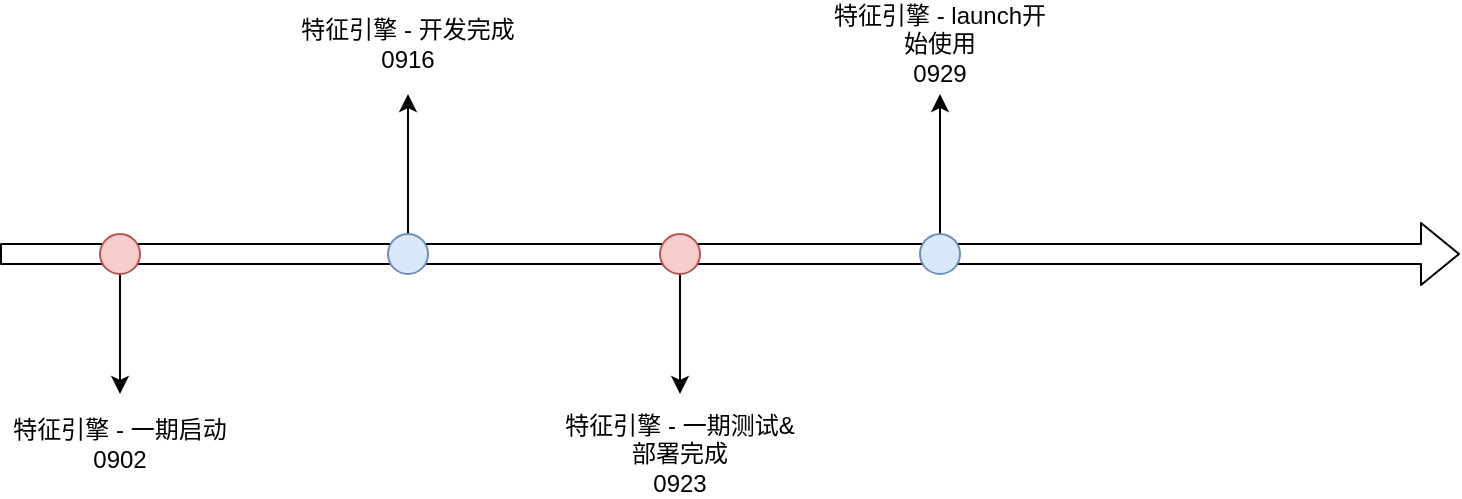<mxfile version="13.6.6" type="github">
  <diagram id="rcp3pEE-7lTvaWBj_Qyv" name="Page-1">
    <mxGraphModel dx="1261" dy="794" grid="1" gridSize="10" guides="1" tooltips="1" connect="1" arrows="1" fold="1" page="1" pageScale="1" pageWidth="827" pageHeight="1169" math="0" shadow="0">
      <root>
        <mxCell id="0" />
        <mxCell id="1" parent="0" />
        <mxCell id="uwBnBX3pxRv0StW7nRhz-1" value="" style="shape=flexArrow;endArrow=classic;html=1;" edge="1" parent="1">
          <mxGeometry width="50" height="50" relative="1" as="geometry">
            <mxPoint x="150" y="330" as="sourcePoint" />
            <mxPoint x="880" y="330" as="targetPoint" />
          </mxGeometry>
        </mxCell>
        <mxCell id="uwBnBX3pxRv0StW7nRhz-19" value="" style="group" vertex="1" connectable="0" parent="1">
          <mxGeometry x="294" y="210" width="120" height="130" as="geometry" />
        </mxCell>
        <mxCell id="uwBnBX3pxRv0StW7nRhz-6" value="" style="endArrow=classic;html=1;exitX=0.5;exitY=0;exitDx=0;exitDy=0;" edge="1" parent="uwBnBX3pxRv0StW7nRhz-19" source="uwBnBX3pxRv0StW7nRhz-7">
          <mxGeometry width="50" height="50" relative="1" as="geometry">
            <mxPoint x="106" y="60" as="sourcePoint" />
            <mxPoint x="60" y="40" as="targetPoint" />
          </mxGeometry>
        </mxCell>
        <mxCell id="uwBnBX3pxRv0StW7nRhz-7" value="" style="ellipse;whiteSpace=wrap;html=1;aspect=fixed;fillColor=#dae8fc;strokeColor=#6c8ebf;" vertex="1" parent="uwBnBX3pxRv0StW7nRhz-19">
          <mxGeometry x="50" y="110" width="20" height="20" as="geometry" />
        </mxCell>
        <mxCell id="uwBnBX3pxRv0StW7nRhz-8" value="" style="endArrow=classic;html=1;" edge="1" parent="uwBnBX3pxRv0StW7nRhz-19" target="uwBnBX3pxRv0StW7nRhz-7">
          <mxGeometry width="50" height="50" relative="1" as="geometry">
            <mxPoint x="60" y="120" as="sourcePoint" />
            <mxPoint x="60" y="220" as="targetPoint" />
          </mxGeometry>
        </mxCell>
        <mxCell id="uwBnBX3pxRv0StW7nRhz-9" value="特征引擎 - 开发完成&lt;br&gt;0916" style="text;html=1;strokeColor=none;fillColor=none;align=center;verticalAlign=middle;whiteSpace=wrap;rounded=0;" vertex="1" parent="uwBnBX3pxRv0StW7nRhz-19">
          <mxGeometry width="120" height="30" as="geometry" />
        </mxCell>
        <mxCell id="uwBnBX3pxRv0StW7nRhz-20" value="" style="group" vertex="1" connectable="0" parent="1">
          <mxGeometry x="150" y="320" width="120" height="120" as="geometry" />
        </mxCell>
        <mxCell id="uwBnBX3pxRv0StW7nRhz-2" value="" style="endArrow=classic;html=1;" edge="1" parent="uwBnBX3pxRv0StW7nRhz-20" source="uwBnBX3pxRv0StW7nRhz-3">
          <mxGeometry width="50" height="50" relative="1" as="geometry">
            <mxPoint x="60" y="10" as="sourcePoint" />
            <mxPoint x="60" y="80" as="targetPoint" />
          </mxGeometry>
        </mxCell>
        <mxCell id="uwBnBX3pxRv0StW7nRhz-3" value="" style="ellipse;whiteSpace=wrap;html=1;aspect=fixed;fillColor=#f8cecc;strokeColor=#b85450;" vertex="1" parent="uwBnBX3pxRv0StW7nRhz-20">
          <mxGeometry x="50" width="20" height="20" as="geometry" />
        </mxCell>
        <mxCell id="uwBnBX3pxRv0StW7nRhz-4" value="" style="endArrow=classic;html=1;" edge="1" parent="uwBnBX3pxRv0StW7nRhz-20" target="uwBnBX3pxRv0StW7nRhz-3">
          <mxGeometry width="50" height="50" relative="1" as="geometry">
            <mxPoint x="60" y="10" as="sourcePoint" />
            <mxPoint x="60" y="110" as="targetPoint" />
          </mxGeometry>
        </mxCell>
        <mxCell id="uwBnBX3pxRv0StW7nRhz-5" value="特征引擎 - 一期启动&lt;br&gt;0902" style="text;html=1;strokeColor=none;fillColor=none;align=center;verticalAlign=middle;whiteSpace=wrap;rounded=0;" vertex="1" parent="uwBnBX3pxRv0StW7nRhz-20">
          <mxGeometry y="90" width="120" height="30" as="geometry" />
        </mxCell>
        <mxCell id="uwBnBX3pxRv0StW7nRhz-21" value="" style="group" vertex="1" connectable="0" parent="1">
          <mxGeometry x="430" y="320" width="120" height="130" as="geometry" />
        </mxCell>
        <mxCell id="uwBnBX3pxRv0StW7nRhz-11" value="" style="endArrow=classic;html=1;" edge="1" parent="uwBnBX3pxRv0StW7nRhz-21" source="uwBnBX3pxRv0StW7nRhz-12">
          <mxGeometry width="50" height="50" relative="1" as="geometry">
            <mxPoint x="60" y="10" as="sourcePoint" />
            <mxPoint x="60" y="80" as="targetPoint" />
          </mxGeometry>
        </mxCell>
        <mxCell id="uwBnBX3pxRv0StW7nRhz-12" value="" style="ellipse;whiteSpace=wrap;html=1;aspect=fixed;fillColor=#f8cecc;strokeColor=#b85450;" vertex="1" parent="uwBnBX3pxRv0StW7nRhz-21">
          <mxGeometry x="50" width="20" height="20" as="geometry" />
        </mxCell>
        <mxCell id="uwBnBX3pxRv0StW7nRhz-13" value="" style="endArrow=classic;html=1;" edge="1" parent="uwBnBX3pxRv0StW7nRhz-21" target="uwBnBX3pxRv0StW7nRhz-12">
          <mxGeometry width="50" height="50" relative="1" as="geometry">
            <mxPoint x="60" y="10" as="sourcePoint" />
            <mxPoint x="60" y="110" as="targetPoint" />
          </mxGeometry>
        </mxCell>
        <mxCell id="uwBnBX3pxRv0StW7nRhz-14" value="特征引擎 - 一期测试&amp;amp;部署完成&lt;br&gt;0923" style="text;html=1;strokeColor=none;fillColor=none;align=center;verticalAlign=middle;whiteSpace=wrap;rounded=0;" vertex="1" parent="uwBnBX3pxRv0StW7nRhz-21">
          <mxGeometry y="90" width="120" height="40" as="geometry" />
        </mxCell>
        <mxCell id="uwBnBX3pxRv0StW7nRhz-22" value="" style="group" vertex="1" connectable="0" parent="1">
          <mxGeometry x="560" y="210" width="120" height="130" as="geometry" />
        </mxCell>
        <mxCell id="uwBnBX3pxRv0StW7nRhz-23" value="" style="endArrow=classic;html=1;exitX=0.5;exitY=0;exitDx=0;exitDy=0;" edge="1" parent="uwBnBX3pxRv0StW7nRhz-22" source="uwBnBX3pxRv0StW7nRhz-24">
          <mxGeometry width="50" height="50" relative="1" as="geometry">
            <mxPoint x="106" y="60" as="sourcePoint" />
            <mxPoint x="60" y="40" as="targetPoint" />
          </mxGeometry>
        </mxCell>
        <mxCell id="uwBnBX3pxRv0StW7nRhz-24" value="" style="ellipse;whiteSpace=wrap;html=1;aspect=fixed;fillColor=#dae8fc;strokeColor=#6c8ebf;" vertex="1" parent="uwBnBX3pxRv0StW7nRhz-22">
          <mxGeometry x="50" y="110" width="20" height="20" as="geometry" />
        </mxCell>
        <mxCell id="uwBnBX3pxRv0StW7nRhz-25" value="" style="endArrow=classic;html=1;" edge="1" parent="uwBnBX3pxRv0StW7nRhz-22" target="uwBnBX3pxRv0StW7nRhz-24">
          <mxGeometry width="50" height="50" relative="1" as="geometry">
            <mxPoint x="60" y="120" as="sourcePoint" />
            <mxPoint x="60" y="220" as="targetPoint" />
          </mxGeometry>
        </mxCell>
        <mxCell id="uwBnBX3pxRv0StW7nRhz-26" value="特征引擎 - launch开始使用&lt;br&gt;0929" style="text;html=1;strokeColor=none;fillColor=none;align=center;verticalAlign=middle;whiteSpace=wrap;rounded=0;" vertex="1" parent="uwBnBX3pxRv0StW7nRhz-22">
          <mxGeometry width="120" height="30" as="geometry" />
        </mxCell>
      </root>
    </mxGraphModel>
  </diagram>
</mxfile>
